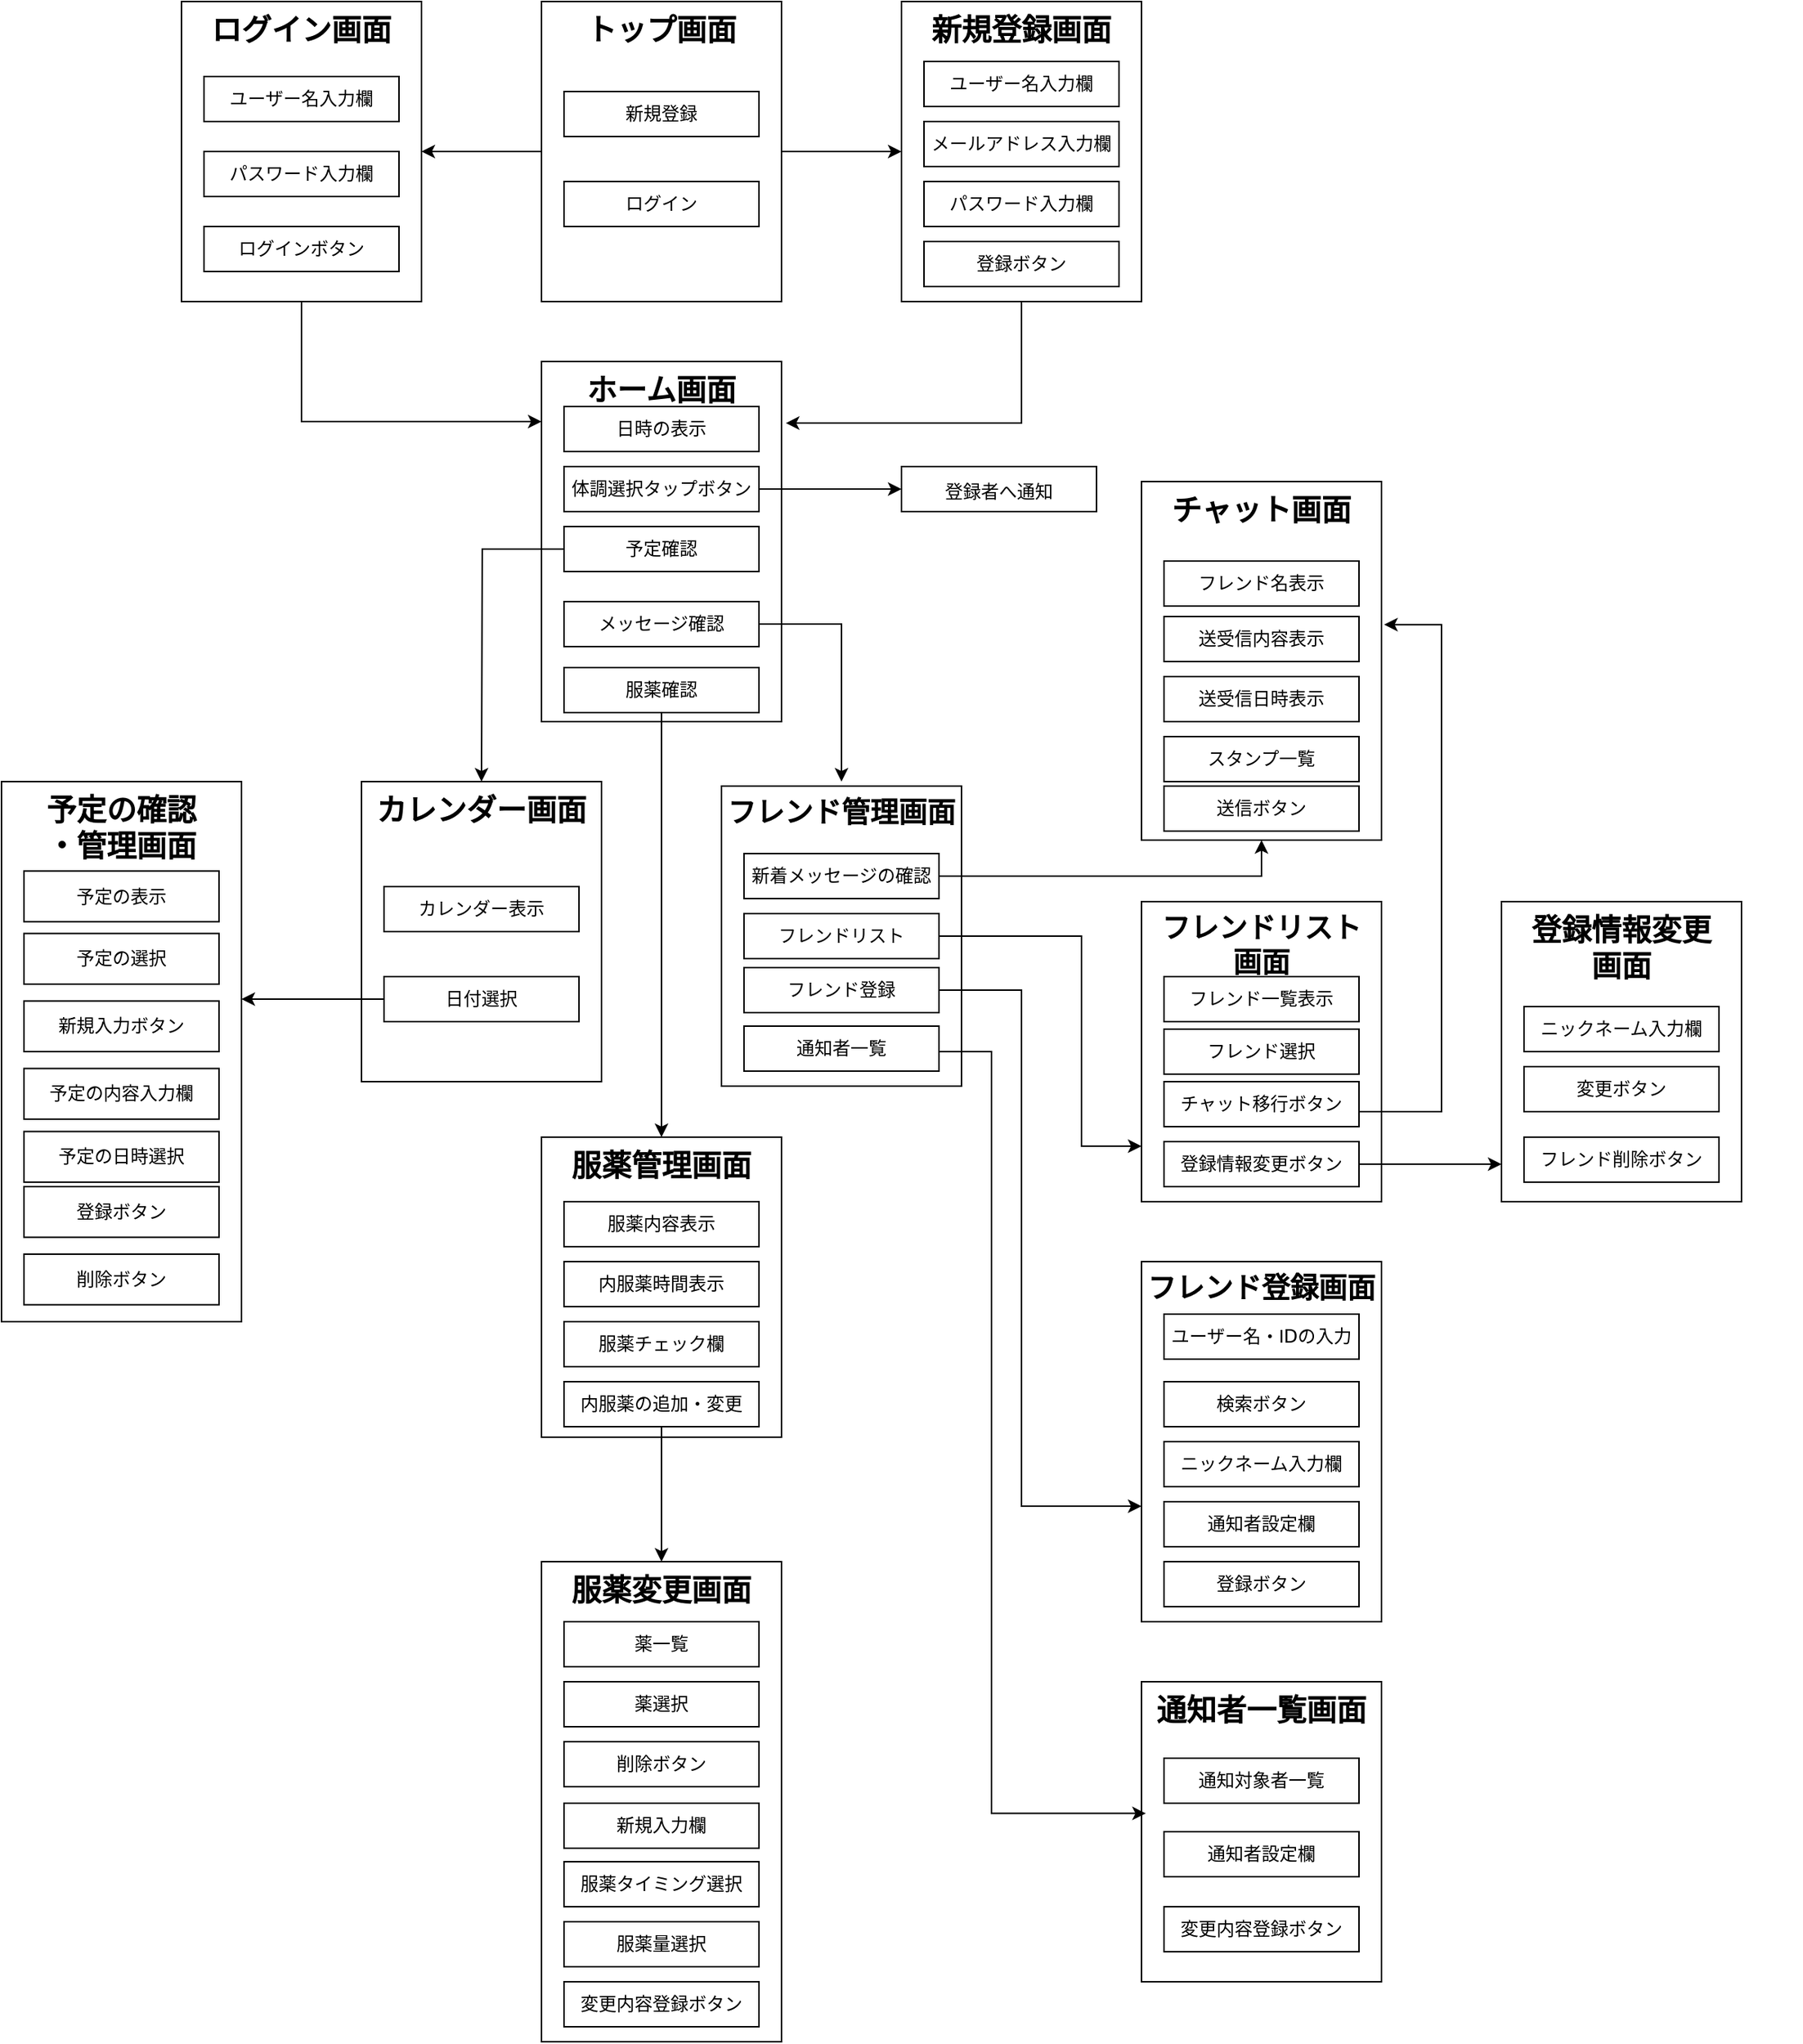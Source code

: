 <mxfile version="22.1.21" type="github">
  <diagram id="zXYdlJMxpkLPpKTD0zcQ" name="ページ1">
    <mxGraphModel dx="1500" dy="796" grid="1" gridSize="10" guides="1" tooltips="1" connect="1" arrows="1" fold="1" page="1" pageScale="1" pageWidth="1169" pageHeight="827" math="0" shadow="0">
      <root>
        <mxCell id="0" />
        <mxCell id="1" parent="0" />
        <mxCell id="gSIg1-qY6fK0YbSR8IV2-5" value="&lt;b style=&quot;border-color: var(--border-color); font-size: 20px;&quot;&gt;服薬管理画面&lt;/b&gt;" style="rounded=0;whiteSpace=wrap;html=1;fontSize=16;verticalAlign=top;align=center;" vertex="1" parent="1">
          <mxGeometry x="400" y="797" width="160" height="200" as="geometry" />
        </mxCell>
        <mxCell id="gSIg1-qY6fK0YbSR8IV2-4" value="&lt;b style=&quot;border-color: var(--border-color); color: rgb(0, 0, 0); font-family: Helvetica; font-style: normal; font-variant-ligatures: normal; font-variant-caps: normal; letter-spacing: normal; orphans: 2; text-indent: 0px; text-transform: none; widows: 2; word-spacing: 0px; -webkit-text-stroke-width: 0px; background-color: initial; text-decoration-thickness: initial; text-decoration-style: initial; text-decoration-color: initial; font-size: 12px; text-align: justify;&quot;&gt;&lt;font style=&quot;border-color: var(--border-color); font-size: 20px;&quot;&gt;ホーム画面&lt;/font&gt;&lt;/b&gt;&lt;br&gt;" style="rounded=0;whiteSpace=wrap;html=1;fontSize=16;verticalAlign=top;" vertex="1" parent="1">
          <mxGeometry x="400" y="280" width="160" height="240" as="geometry" />
        </mxCell>
        <mxCell id="8WLKLdAXPGA9mwzkF5FM-1" value="&lt;div style=&quot;text-align: justify;&quot;&gt;&lt;span style=&quot;background-color: initial; font-size: 20px;&quot;&gt;&lt;b&gt;チャット画面&lt;/b&gt;&lt;/span&gt;&lt;/div&gt;" style="rounded=0;whiteSpace=wrap;html=1;fontSize=16;verticalAlign=top;" vertex="1" parent="1">
          <mxGeometry x="800" y="360" width="160" height="239" as="geometry" />
        </mxCell>
        <mxCell id="8WLKLdAXPGA9mwzkF5FM-7" value="&lt;b style=&quot;border-color: var(--border-color); background-color: initial; font-size: 12px; text-align: justify;&quot;&gt;&lt;font style=&quot;border-color: var(--border-color); font-size: 20px;&quot;&gt;新規登録画面&lt;/font&gt;&lt;/b&gt;" style="rounded=0;whiteSpace=wrap;html=1;fontSize=16;verticalAlign=top;" vertex="1" parent="1">
          <mxGeometry x="640" y="40" width="160" height="200" as="geometry" />
        </mxCell>
        <mxCell id="0rlgu-Swk3jwepfzvg8y-5" style="edgeStyle=orthogonalEdgeStyle;rounded=0;orthogonalLoop=1;jettySize=auto;html=1;entryX=1;entryY=0.5;entryDx=0;entryDy=0;" edge="1" parent="1" source="8WLKLdAXPGA9mwzkF5FM-14" target="8WLKLdAXPGA9mwzkF5FM-51">
          <mxGeometry relative="1" as="geometry" />
        </mxCell>
        <mxCell id="0rlgu-Swk3jwepfzvg8y-6" style="edgeStyle=orthogonalEdgeStyle;rounded=0;orthogonalLoop=1;jettySize=auto;html=1;entryX=0;entryY=0.5;entryDx=0;entryDy=0;" edge="1" parent="1" source="8WLKLdAXPGA9mwzkF5FM-14" target="8WLKLdAXPGA9mwzkF5FM-7">
          <mxGeometry relative="1" as="geometry" />
        </mxCell>
        <mxCell id="8WLKLdAXPGA9mwzkF5FM-14" value="&lt;b style=&quot;border-color: var(--border-color); font-size: 12px; text-align: justify; background-color: initial;&quot;&gt;&lt;font style=&quot;border-color: var(--border-color); font-size: 20px;&quot;&gt;トップ画面&lt;/font&gt;&lt;/b&gt;" style="rounded=0;whiteSpace=wrap;html=1;fontSize=16;verticalAlign=top;" vertex="1" parent="1">
          <mxGeometry x="400" y="40" width="160" height="200" as="geometry" />
        </mxCell>
        <mxCell id="8WLKLdAXPGA9mwzkF5FM-15" value="日時の表示" style="rounded=0;whiteSpace=wrap;html=1;fillColor=#FFFFFF;strokeColor=#000000;" vertex="1" parent="1">
          <mxGeometry x="415" y="310" width="130" height="30" as="geometry" />
        </mxCell>
        <mxCell id="0rlgu-Swk3jwepfzvg8y-13" style="edgeStyle=orthogonalEdgeStyle;rounded=0;orthogonalLoop=1;jettySize=auto;html=1;entryX=0;entryY=0.5;entryDx=0;entryDy=0;" edge="1" parent="1" source="8WLKLdAXPGA9mwzkF5FM-19" target="8WLKLdAXPGA9mwzkF5FM-44">
          <mxGeometry relative="1" as="geometry" />
        </mxCell>
        <mxCell id="8WLKLdAXPGA9mwzkF5FM-19" value="体調選択タップボタン" style="rounded=0;whiteSpace=wrap;html=1;fillColor=#FFFFFF;strokeColor=#000000;" vertex="1" parent="1">
          <mxGeometry x="415" y="350" width="130" height="30" as="geometry" />
        </mxCell>
        <mxCell id="8WLKLdAXPGA9mwzkF5FM-26" value="ログイン" style="rounded=0;whiteSpace=wrap;html=1;fillColor=#FFFFFF;strokeColor=#000000;" vertex="1" parent="1">
          <mxGeometry x="415" y="160" width="130" height="30" as="geometry" />
        </mxCell>
        <mxCell id="8WLKLdAXPGA9mwzkF5FM-28" value="&lt;font style=&quot;font-size: 12px;&quot;&gt;新規登録&lt;/font&gt;" style="rounded=0;whiteSpace=wrap;html=1;fillColor=#FFFFFF;strokeColor=#000000;" vertex="1" parent="1">
          <mxGeometry x="415" y="100" width="130" height="30" as="geometry" />
        </mxCell>
        <mxCell id="8WLKLdAXPGA9mwzkF5FM-41" value="内服薬時間表示" style="rounded=0;whiteSpace=wrap;html=1;fillColor=#FFFFFF;strokeColor=#000000;" vertex="1" parent="1">
          <mxGeometry x="415" y="880" width="130" height="30" as="geometry" />
        </mxCell>
        <mxCell id="8WLKLdAXPGA9mwzkF5FM-44" value="&lt;span style=&quot;border-color: var(--border-color); text-align: justify; background-color: initial;&quot;&gt;&lt;font style=&quot;border-color: var(--border-color); font-size: 12px;&quot;&gt;登録者へ通知&lt;/font&gt;&lt;/span&gt;" style="rounded=0;whiteSpace=wrap;html=1;fontSize=16;fillColor=#FFFFFF;strokeColor=#000000;" vertex="1" parent="1">
          <mxGeometry x="640" y="350" width="130" height="30" as="geometry" />
        </mxCell>
        <mxCell id="8WLKLdAXPGA9mwzkF5FM-46" value="&lt;font style=&quot;font-size: 12px;&quot;&gt;登録ボタン&lt;/font&gt;" style="rounded=0;whiteSpace=wrap;html=1;fillColor=#FFFFFF;strokeColor=#000000;" vertex="1" parent="1">
          <mxGeometry x="655" y="200" width="130" height="30" as="geometry" />
        </mxCell>
        <mxCell id="8WLKLdAXPGA9mwzkF5FM-47" value="メールアドレス入力欄" style="rounded=0;whiteSpace=wrap;html=1;fillColor=#FFFFFF;strokeColor=#000000;" vertex="1" parent="1">
          <mxGeometry x="655" y="120" width="130" height="30" as="geometry" />
        </mxCell>
        <mxCell id="8WLKLdAXPGA9mwzkF5FM-48" value="&lt;font style=&quot;font-size: 12px;&quot;&gt;ユーザー名入力欄&lt;/font&gt;" style="rounded=0;whiteSpace=wrap;html=1;fillColor=#FFFFFF;strokeColor=#000000;" vertex="1" parent="1">
          <mxGeometry x="655" y="80" width="130" height="30" as="geometry" />
        </mxCell>
        <mxCell id="8WLKLdAXPGA9mwzkF5FM-49" value="パスワード入力欄" style="rounded=0;whiteSpace=wrap;html=1;fillColor=#FFFFFF;strokeColor=#000000;" vertex="1" parent="1">
          <mxGeometry x="655" y="160" width="130" height="30" as="geometry" />
        </mxCell>
        <mxCell id="8WLKLdAXPGA9mwzkF5FM-50" value="" style="group" vertex="1" connectable="0" parent="1">
          <mxGeometry x="160" y="40" width="160" height="200" as="geometry" />
        </mxCell>
        <mxCell id="8WLKLdAXPGA9mwzkF5FM-51" value="&lt;b style=&quot;border-color: var(--border-color); font-size: 12px; text-align: justify; background-color: initial;&quot;&gt;&lt;font style=&quot;border-color: var(--border-color); font-size: 20px;&quot;&gt;ログイン画面&lt;/font&gt;&lt;/b&gt;" style="rounded=0;whiteSpace=wrap;html=1;fontSize=16;verticalAlign=top;" vertex="1" parent="8WLKLdAXPGA9mwzkF5FM-50">
          <mxGeometry width="160" height="200" as="geometry" />
        </mxCell>
        <mxCell id="8WLKLdAXPGA9mwzkF5FM-52" value="ログインボタン" style="rounded=0;whiteSpace=wrap;html=1;fillColor=#FFFFFF;strokeColor=#000000;" vertex="1" parent="8WLKLdAXPGA9mwzkF5FM-50">
          <mxGeometry x="15" y="150" width="130" height="30" as="geometry" />
        </mxCell>
        <mxCell id="8WLKLdAXPGA9mwzkF5FM-53" value="パスワード入力欄" style="rounded=0;whiteSpace=wrap;html=1;fillColor=#FFFFFF;strokeColor=#000000;" vertex="1" parent="8WLKLdAXPGA9mwzkF5FM-50">
          <mxGeometry x="15" y="100" width="130" height="30" as="geometry" />
        </mxCell>
        <mxCell id="8WLKLdAXPGA9mwzkF5FM-54" value="&lt;font style=&quot;font-size: 12px;&quot;&gt;ユーザー名入力欄&lt;/font&gt;" style="rounded=0;whiteSpace=wrap;html=1;fillColor=#FFFFFF;strokeColor=#000000;" vertex="1" parent="8WLKLdAXPGA9mwzkF5FM-50">
          <mxGeometry x="15" y="50" width="130" height="30" as="geometry" />
        </mxCell>
        <mxCell id="hMFui25325vpyBuBLBgp-21" style="edgeStyle=orthogonalEdgeStyle;rounded=0;orthogonalLoop=1;jettySize=auto;html=1;" edge="1" parent="1" source="8WLKLdAXPGA9mwzkF5FM-56">
          <mxGeometry relative="1" as="geometry">
            <mxPoint x="360" y="560" as="targetPoint" />
          </mxGeometry>
        </mxCell>
        <mxCell id="8WLKLdAXPGA9mwzkF5FM-56" value="予定確認" style="rounded=0;whiteSpace=wrap;html=1;fillColor=#FFFFFF;strokeColor=#000000;" vertex="1" parent="1">
          <mxGeometry x="415" y="390" width="130" height="30" as="geometry" />
        </mxCell>
        <mxCell id="hMFui25325vpyBuBLBgp-44" style="edgeStyle=orthogonalEdgeStyle;rounded=0;orthogonalLoop=1;jettySize=auto;html=1;" edge="1" parent="1" source="8WLKLdAXPGA9mwzkF5FM-57">
          <mxGeometry relative="1" as="geometry">
            <mxPoint x="600" y="560" as="targetPoint" />
            <Array as="points">
              <mxPoint x="600" y="455" />
            </Array>
          </mxGeometry>
        </mxCell>
        <mxCell id="8WLKLdAXPGA9mwzkF5FM-57" value="メッセージ確認" style="rounded=0;whiteSpace=wrap;html=1;fillColor=#FFFFFF;strokeColor=#000000;" vertex="1" parent="1">
          <mxGeometry x="415" y="440" width="130" height="30" as="geometry" />
        </mxCell>
        <mxCell id="hMFui25325vpyBuBLBgp-8" value="服薬チェック欄" style="rounded=0;whiteSpace=wrap;html=1;fillColor=#FFFFFF;strokeColor=#000000;" vertex="1" parent="1">
          <mxGeometry x="415" y="920" width="130" height="30" as="geometry" />
        </mxCell>
        <mxCell id="hMFui25325vpyBuBLBgp-137" style="edgeStyle=orthogonalEdgeStyle;rounded=0;orthogonalLoop=1;jettySize=auto;html=1;" edge="1" parent="1" source="hMFui25325vpyBuBLBgp-9" target="hMFui25325vpyBuBLBgp-123">
          <mxGeometry relative="1" as="geometry" />
        </mxCell>
        <mxCell id="hMFui25325vpyBuBLBgp-9" value="内服薬の追加・変更" style="rounded=0;whiteSpace=wrap;html=1;fillColor=#FFFFFF;strokeColor=#000000;" vertex="1" parent="1">
          <mxGeometry x="415" y="960" width="130" height="30" as="geometry" />
        </mxCell>
        <mxCell id="hMFui25325vpyBuBLBgp-15" value="" style="group" vertex="1" connectable="0" parent="1">
          <mxGeometry x="1080" y="640" width="160" height="200" as="geometry" />
        </mxCell>
        <mxCell id="8WLKLdAXPGA9mwzkF5FM-10" value="&lt;b style=&quot;border-color: var(--border-color); font-size: 12px; text-align: justify; background-color: initial;&quot;&gt;&lt;font style=&quot;border-color: var(--border-color); font-size: 20px;&quot;&gt;登録情報変更&lt;br&gt;画面&lt;/font&gt;&lt;/b&gt;" style="rounded=0;whiteSpace=wrap;html=1;fontSize=16;verticalAlign=top;" vertex="1" parent="hMFui25325vpyBuBLBgp-15">
          <mxGeometry x="-40" width="160" height="200" as="geometry" />
        </mxCell>
        <mxCell id="8WLKLdAXPGA9mwzkF5FM-21" value="ニックネーム入力欄" style="rounded=0;whiteSpace=wrap;html=1;fillColor=#FFFFFF;strokeColor=#000000;" vertex="1" parent="hMFui25325vpyBuBLBgp-15">
          <mxGeometry x="-25" y="70" width="130" height="30" as="geometry" />
        </mxCell>
        <mxCell id="8WLKLdAXPGA9mwzkF5FM-29" style="edgeStyle=none;curved=1;rounded=0;orthogonalLoop=1;jettySize=auto;html=1;entryX=0.5;entryY=0;entryDx=0;entryDy=0;fontSize=12;startSize=8;endSize=8;" edge="1" parent="hMFui25325vpyBuBLBgp-15" source="8WLKLdAXPGA9mwzkF5FM-10" target="8WLKLdAXPGA9mwzkF5FM-10">
          <mxGeometry relative="1" as="geometry" />
        </mxCell>
        <mxCell id="hMFui25325vpyBuBLBgp-99" value="変更ボタン" style="rounded=0;whiteSpace=wrap;html=1;fillColor=#FFFFFF;strokeColor=#000000;" vertex="1" parent="hMFui25325vpyBuBLBgp-15">
          <mxGeometry x="-25" y="110" width="130" height="30" as="geometry" />
        </mxCell>
        <mxCell id="hMFui25325vpyBuBLBgp-16" value="" style="group" vertex="1" connectable="0" parent="1">
          <mxGeometry x="280" y="560" width="160" height="200" as="geometry" />
        </mxCell>
        <mxCell id="8WLKLdAXPGA9mwzkF5FM-9" value="&lt;b style=&quot;border-color: var(--border-color); font-size: 20px; text-align: justify;&quot;&gt;カレンダー画面&lt;/b&gt;" style="rounded=0;whiteSpace=wrap;html=1;fontSize=16;verticalAlign=top;" vertex="1" parent="hMFui25325vpyBuBLBgp-16">
          <mxGeometry width="160" height="200" as="geometry" />
        </mxCell>
        <mxCell id="8WLKLdAXPGA9mwzkF5FM-16" value="カレンダー表示" style="rounded=0;whiteSpace=wrap;html=1;fillColor=#FFFFFF;strokeColor=#000000;" vertex="1" parent="hMFui25325vpyBuBLBgp-16">
          <mxGeometry x="15" y="70" width="130" height="30" as="geometry" />
        </mxCell>
        <mxCell id="hMFui25325vpyBuBLBgp-135" style="edgeStyle=orthogonalEdgeStyle;rounded=0;orthogonalLoop=1;jettySize=auto;html=1;" edge="1" parent="hMFui25325vpyBuBLBgp-16" source="hMFui25325vpyBuBLBgp-104">
          <mxGeometry relative="1" as="geometry">
            <mxPoint x="-80" y="145.0" as="targetPoint" />
          </mxGeometry>
        </mxCell>
        <mxCell id="hMFui25325vpyBuBLBgp-104" value="日付選択" style="rounded=0;whiteSpace=wrap;html=1;fillColor=#FFFFFF;strokeColor=#000000;" vertex="1" parent="hMFui25325vpyBuBLBgp-16">
          <mxGeometry x="15" y="130" width="130" height="30" as="geometry" />
        </mxCell>
        <mxCell id="hMFui25325vpyBuBLBgp-46" value="スタンプ一覧" style="rounded=0;whiteSpace=wrap;html=1;fillColor=#FFFFFF;strokeColor=#000000;" vertex="1" parent="1">
          <mxGeometry x="815" y="530" width="130" height="30" as="geometry" />
        </mxCell>
        <mxCell id="hMFui25325vpyBuBLBgp-59" value="" style="group" vertex="1" connectable="0" parent="1">
          <mxGeometry x="815" y="1150" width="160" height="200" as="geometry" />
        </mxCell>
        <mxCell id="hMFui25325vpyBuBLBgp-35" value="&lt;div style=&quot;text-align: justify;&quot;&gt;&lt;span style=&quot;background-color: initial; font-size: 20px;&quot;&gt;&lt;b&gt;通知者一覧画面&lt;/b&gt;&lt;/span&gt;&lt;/div&gt;" style="rounded=0;whiteSpace=wrap;html=1;fontSize=16;verticalAlign=top;" vertex="1" parent="hMFui25325vpyBuBLBgp-59">
          <mxGeometry x="-15" y="10" width="160" height="200" as="geometry" />
        </mxCell>
        <mxCell id="hMFui25325vpyBuBLBgp-24" value="通知者設定欄" style="rounded=0;whiteSpace=wrap;html=1;fillColor=#FFFFFF;strokeColor=#000000;" vertex="1" parent="hMFui25325vpyBuBLBgp-59">
          <mxGeometry y="110" width="130" height="30" as="geometry" />
        </mxCell>
        <mxCell id="hMFui25325vpyBuBLBgp-43" value="変更内容登録ボタン" style="rounded=0;whiteSpace=wrap;html=1;fillColor=#FFFFFF;strokeColor=#000000;" vertex="1" parent="hMFui25325vpyBuBLBgp-59">
          <mxGeometry y="160" width="130" height="30" as="geometry" />
        </mxCell>
        <mxCell id="hMFui25325vpyBuBLBgp-48" value="通知対象者一覧" style="rounded=0;whiteSpace=wrap;html=1;fillColor=#FFFFFF;strokeColor=#000000;" vertex="1" parent="hMFui25325vpyBuBLBgp-59">
          <mxGeometry y="61" width="130" height="30" as="geometry" />
        </mxCell>
        <mxCell id="hMFui25325vpyBuBLBgp-47" value="送信ボタン" style="rounded=0;whiteSpace=wrap;html=1;fillColor=#FFFFFF;strokeColor=#000000;" vertex="1" parent="1">
          <mxGeometry x="815" y="563" width="130" height="30" as="geometry" />
        </mxCell>
        <mxCell id="hMFui25325vpyBuBLBgp-87" value="" style="group" vertex="1" connectable="0" parent="1">
          <mxGeometry x="520" y="563" width="160" height="200" as="geometry" />
        </mxCell>
        <mxCell id="hMFui25325vpyBuBLBgp-82" value="&lt;b style=&quot;border-color: var(--border-color); font-size: 19px; text-align: justify;&quot;&gt;フレンド管理画面&lt;/b&gt;" style="rounded=0;whiteSpace=wrap;html=1;fontSize=16;verticalAlign=top;container=0;" vertex="1" parent="hMFui25325vpyBuBLBgp-87">
          <mxGeometry width="160" height="200" as="geometry" />
        </mxCell>
        <mxCell id="hMFui25325vpyBuBLBgp-83" value="新着メッセージの確認" style="rounded=0;whiteSpace=wrap;html=1;fillColor=#FFFFFF;strokeColor=#000000;container=0;" vertex="1" parent="hMFui25325vpyBuBLBgp-87">
          <mxGeometry x="15" y="45" width="130" height="30" as="geometry" />
        </mxCell>
        <mxCell id="hMFui25325vpyBuBLBgp-91" style="edgeStyle=orthogonalEdgeStyle;rounded=0;orthogonalLoop=1;jettySize=auto;html=1;" edge="1" parent="hMFui25325vpyBuBLBgp-87" source="hMFui25325vpyBuBLBgp-84">
          <mxGeometry relative="1" as="geometry">
            <mxPoint x="280" y="240.0" as="targetPoint" />
            <Array as="points">
              <mxPoint x="240" y="100" />
              <mxPoint x="240" y="240" />
            </Array>
          </mxGeometry>
        </mxCell>
        <mxCell id="hMFui25325vpyBuBLBgp-84" value="フレンドリスト" style="rounded=0;whiteSpace=wrap;html=1;fillColor=#FFFFFF;strokeColor=#000000;container=0;" vertex="1" parent="hMFui25325vpyBuBLBgp-87">
          <mxGeometry x="15" y="85" width="130" height="30" as="geometry" />
        </mxCell>
        <mxCell id="hMFui25325vpyBuBLBgp-93" style="edgeStyle=orthogonalEdgeStyle;rounded=0;orthogonalLoop=1;jettySize=auto;html=1;" edge="1" parent="hMFui25325vpyBuBLBgp-87" source="hMFui25325vpyBuBLBgp-85">
          <mxGeometry relative="1" as="geometry">
            <mxPoint x="280" y="480.0" as="targetPoint" />
            <Array as="points">
              <mxPoint x="200" y="136" />
              <mxPoint x="200" y="480" />
            </Array>
          </mxGeometry>
        </mxCell>
        <mxCell id="hMFui25325vpyBuBLBgp-85" value="フレンド登録" style="rounded=0;whiteSpace=wrap;html=1;fillColor=#FFFFFF;strokeColor=#000000;container=0;" vertex="1" parent="hMFui25325vpyBuBLBgp-87">
          <mxGeometry x="15" y="121" width="130" height="30" as="geometry" />
        </mxCell>
        <mxCell id="hMFui25325vpyBuBLBgp-86" value="通知者一覧" style="rounded=0;whiteSpace=wrap;html=1;fillColor=#FFFFFF;strokeColor=#000000;container=0;" vertex="1" parent="hMFui25325vpyBuBLBgp-87">
          <mxGeometry x="15" y="160" width="130" height="30" as="geometry" />
        </mxCell>
        <mxCell id="hMFui25325vpyBuBLBgp-88" value="" style="group" vertex="1" connectable="0" parent="1">
          <mxGeometry x="800" y="640" width="160" height="200" as="geometry" />
        </mxCell>
        <mxCell id="hMFui25325vpyBuBLBgp-64" value="&lt;div style=&quot;font-size: 19px;&quot;&gt;&lt;font style=&quot;font-size: 19px;&quot;&gt;&lt;b style=&quot;&quot;&gt;フレンド&lt;/b&gt;&lt;b style=&quot;background-color: initial;&quot;&gt;リスト&lt;/b&gt;&lt;/font&gt;&lt;/div&gt;&lt;div style=&quot;font-size: 19px;&quot;&gt;&lt;b style=&quot;background-color: initial;&quot;&gt;&lt;font style=&quot;font-size: 19px;&quot;&gt;画面&lt;/font&gt;&lt;/b&gt;&lt;/div&gt;" style="rounded=0;whiteSpace=wrap;html=1;fontSize=16;verticalAlign=top;align=center;" vertex="1" parent="hMFui25325vpyBuBLBgp-88">
          <mxGeometry width="160" height="200" as="geometry" />
        </mxCell>
        <mxCell id="hMFui25325vpyBuBLBgp-77" value="フレンド一覧表示" style="rounded=0;whiteSpace=wrap;html=1;fillColor=#FFFFFF;strokeColor=#000000;" vertex="1" parent="hMFui25325vpyBuBLBgp-88">
          <mxGeometry x="15" y="50" width="130" height="30" as="geometry" />
        </mxCell>
        <mxCell id="hMFui25325vpyBuBLBgp-80" value="チャット移行ボタン" style="rounded=0;whiteSpace=wrap;html=1;fillColor=#FFFFFF;strokeColor=#000000;" vertex="1" parent="hMFui25325vpyBuBLBgp-88">
          <mxGeometry x="15" y="120" width="130" height="30" as="geometry" />
        </mxCell>
        <mxCell id="hMFui25325vpyBuBLBgp-81" value="登録情報変更ボタン" style="rounded=0;whiteSpace=wrap;html=1;fillColor=#FFFFFF;strokeColor=#000000;" vertex="1" parent="hMFui25325vpyBuBLBgp-88">
          <mxGeometry x="15" y="160" width="130" height="30" as="geometry" />
        </mxCell>
        <mxCell id="hMFui25325vpyBuBLBgp-105" value="フレンド選択" style="rounded=0;whiteSpace=wrap;html=1;fillColor=#FFFFFF;strokeColor=#000000;" vertex="1" parent="hMFui25325vpyBuBLBgp-88">
          <mxGeometry x="15" y="85" width="130" height="30" as="geometry" />
        </mxCell>
        <mxCell id="hMFui25325vpyBuBLBgp-89" style="edgeStyle=orthogonalEdgeStyle;rounded=0;orthogonalLoop=1;jettySize=auto;html=1;" edge="1" parent="1" source="hMFui25325vpyBuBLBgp-83" target="8WLKLdAXPGA9mwzkF5FM-1">
          <mxGeometry relative="1" as="geometry" />
        </mxCell>
        <mxCell id="hMFui25325vpyBuBLBgp-92" style="edgeStyle=orthogonalEdgeStyle;rounded=0;orthogonalLoop=1;jettySize=auto;html=1;entryX=1.011;entryY=0.399;entryDx=0;entryDy=0;entryPerimeter=0;" edge="1" parent="1" source="hMFui25325vpyBuBLBgp-80" target="8WLKLdAXPGA9mwzkF5FM-1">
          <mxGeometry relative="1" as="geometry">
            <Array as="points">
              <mxPoint x="1000" y="780" />
              <mxPoint x="1000" y="455" />
            </Array>
          </mxGeometry>
        </mxCell>
        <mxCell id="hMFui25325vpyBuBLBgp-94" style="edgeStyle=orthogonalEdgeStyle;rounded=0;orthogonalLoop=1;jettySize=auto;html=1;entryX=0.018;entryY=0.439;entryDx=0;entryDy=0;entryPerimeter=0;" edge="1" parent="1" source="hMFui25325vpyBuBLBgp-86" target="hMFui25325vpyBuBLBgp-35">
          <mxGeometry relative="1" as="geometry">
            <Array as="points">
              <mxPoint x="700" y="740" />
              <mxPoint x="700" y="1248" />
            </Array>
          </mxGeometry>
        </mxCell>
        <mxCell id="hMFui25325vpyBuBLBgp-95" style="edgeStyle=orthogonalEdgeStyle;rounded=0;orthogonalLoop=1;jettySize=auto;html=1;entryX=0;entryY=0.875;entryDx=0;entryDy=0;entryPerimeter=0;" edge="1" parent="1" source="hMFui25325vpyBuBLBgp-81" target="8WLKLdAXPGA9mwzkF5FM-10">
          <mxGeometry relative="1" as="geometry" />
        </mxCell>
        <mxCell id="8WLKLdAXPGA9mwzkF5FM-59" value="&lt;div style=&quot;text-align: justify;&quot;&gt;&lt;span style=&quot;background-color: initial;&quot;&gt;&lt;b style=&quot;&quot;&gt;&lt;font style=&quot;font-size: 19px;&quot;&gt;フレンド登録画面&lt;/font&gt;&lt;/b&gt;&lt;/span&gt;&lt;/div&gt;" style="rounded=0;whiteSpace=wrap;html=1;fontSize=16;verticalAlign=top;container=0;" vertex="1" parent="1">
          <mxGeometry x="800" y="880" width="160" height="240" as="geometry" />
        </mxCell>
        <mxCell id="8WLKLdAXPGA9mwzkF5FM-60" value="検索ボタン" style="rounded=0;whiteSpace=wrap;html=1;fillColor=#FFFFFF;strokeColor=#000000;container=0;" vertex="1" parent="1">
          <mxGeometry x="815" y="960" width="130" height="30" as="geometry" />
        </mxCell>
        <mxCell id="0rlgu-Swk3jwepfzvg8y-2" value="ユーザー名・IⅮの入力" style="rounded=0;whiteSpace=wrap;html=1;fillColor=#FFFFFF;strokeColor=#000000;container=0;" vertex="1" parent="1">
          <mxGeometry x="815" y="915" width="130" height="30" as="geometry" />
        </mxCell>
        <mxCell id="hMFui25325vpyBuBLBgp-34" value="通知者設定欄" style="rounded=0;whiteSpace=wrap;html=1;fillColor=#FFFFFF;strokeColor=#000000;container=0;" vertex="1" parent="1">
          <mxGeometry x="815" y="1040" width="130" height="30" as="geometry" />
        </mxCell>
        <mxCell id="8WLKLdAXPGA9mwzkF5FM-62" value="登録ボタン" style="rounded=0;whiteSpace=wrap;html=1;fillColor=#FFFFFF;strokeColor=#000000;container=0;" vertex="1" parent="1">
          <mxGeometry x="815" y="1080" width="130" height="30" as="geometry" />
        </mxCell>
        <mxCell id="hMFui25325vpyBuBLBgp-96" value="ニックネーム入力欄" style="rounded=0;whiteSpace=wrap;html=1;fillColor=#FFFFFF;strokeColor=#000000;" vertex="1" parent="1">
          <mxGeometry x="815" y="1000" width="130" height="30" as="geometry" />
        </mxCell>
        <mxCell id="8WLKLdAXPGA9mwzkF5FM-17" value="フレンド削除ボタン" style="rounded=0;whiteSpace=wrap;html=1;fillColor=#FFFFFF;strokeColor=#000000;" vertex="1" parent="1">
          <mxGeometry x="1055" y="797" width="130" height="30" as="geometry" />
        </mxCell>
        <mxCell id="hMFui25325vpyBuBLBgp-108" value="" style="group" vertex="1" connectable="0" parent="1">
          <mxGeometry x="40" y="560" width="160" height="360" as="geometry" />
        </mxCell>
        <mxCell id="0rlgu-Swk3jwepfzvg8y-1" value="&lt;div style=&quot;&quot;&gt;&lt;b style=&quot;border-color: var(--border-color); font-size: 20px;&quot;&gt;予定の確認&lt;/b&gt;&lt;/div&gt;&lt;div style=&quot;&quot;&gt;&lt;b style=&quot;border-color: var(--border-color); font-size: 20px;&quot;&gt;・&lt;/b&gt;&lt;b style=&quot;background-color: initial; border-color: var(--border-color); font-size: 20px;&quot;&gt;管理&lt;/b&gt;&lt;b style=&quot;background-color: initial; border-color: var(--border-color); font-size: 20px;&quot;&gt;画面&lt;/b&gt;&lt;/div&gt;" style="rounded=0;whiteSpace=wrap;html=1;fontSize=16;verticalAlign=top;" vertex="1" parent="hMFui25325vpyBuBLBgp-108">
          <mxGeometry width="160" height="360.0" as="geometry" />
        </mxCell>
        <mxCell id="8WLKLdAXPGA9mwzkF5FM-40" value="予定の表示" style="rounded=0;whiteSpace=wrap;html=1;fillColor=#FFFFFF;strokeColor=#000000;" vertex="1" parent="hMFui25325vpyBuBLBgp-108">
          <mxGeometry x="15" y="59.625" width="130" height="33.75" as="geometry" />
        </mxCell>
        <mxCell id="hMFui25325vpyBuBLBgp-6" value="予定の内容入力欄" style="rounded=0;whiteSpace=wrap;html=1;fillColor=#FFFFFF;strokeColor=#000000;" vertex="1" parent="hMFui25325vpyBuBLBgp-108">
          <mxGeometry x="15" y="191.25" width="130" height="33.75" as="geometry" />
        </mxCell>
        <mxCell id="hMFui25325vpyBuBLBgp-7" value="登録ボタン" style="rounded=0;whiteSpace=wrap;html=1;fillColor=#FFFFFF;strokeColor=#000000;" vertex="1" parent="hMFui25325vpyBuBLBgp-108">
          <mxGeometry x="15" y="270" width="130" height="33.75" as="geometry" />
        </mxCell>
        <mxCell id="hMFui25325vpyBuBLBgp-101" value="削除ボタン" style="rounded=0;whiteSpace=wrap;html=1;fillColor=#FFFFFF;strokeColor=#000000;" vertex="1" parent="hMFui25325vpyBuBLBgp-108">
          <mxGeometry x="15" y="315.0" width="130" height="33.75" as="geometry" />
        </mxCell>
        <mxCell id="hMFui25325vpyBuBLBgp-102" value="新規入力ボタン" style="rounded=0;whiteSpace=wrap;html=1;fillColor=#FFFFFF;strokeColor=#000000;" vertex="1" parent="hMFui25325vpyBuBLBgp-108">
          <mxGeometry x="15" y="146.25" width="130" height="33.75" as="geometry" />
        </mxCell>
        <mxCell id="hMFui25325vpyBuBLBgp-139" value="予定の日時選択" style="rounded=0;whiteSpace=wrap;html=1;fillColor=#FFFFFF;strokeColor=#000000;" vertex="1" parent="hMFui25325vpyBuBLBgp-108">
          <mxGeometry x="15" y="233.25" width="130" height="33.75" as="geometry" />
        </mxCell>
        <mxCell id="hMFui25325vpyBuBLBgp-138" value="予定の選択" style="rounded=0;whiteSpace=wrap;html=1;fillColor=#FFFFFF;strokeColor=#000000;" vertex="1" parent="hMFui25325vpyBuBLBgp-108">
          <mxGeometry x="15" y="101.25" width="130" height="33.75" as="geometry" />
        </mxCell>
        <mxCell id="hMFui25325vpyBuBLBgp-121" style="edgeStyle=orthogonalEdgeStyle;rounded=0;orthogonalLoop=1;jettySize=auto;html=1;entryX=0.5;entryY=0;entryDx=0;entryDy=0;" edge="1" parent="1" source="hMFui25325vpyBuBLBgp-115" target="gSIg1-qY6fK0YbSR8IV2-5">
          <mxGeometry relative="1" as="geometry" />
        </mxCell>
        <mxCell id="hMFui25325vpyBuBLBgp-115" value="服薬確認" style="rounded=0;whiteSpace=wrap;html=1;fillColor=#FFFFFF;strokeColor=#000000;" vertex="1" parent="1">
          <mxGeometry x="415" y="484" width="130" height="30" as="geometry" />
        </mxCell>
        <mxCell id="hMFui25325vpyBuBLBgp-117" style="edgeStyle=orthogonalEdgeStyle;rounded=0;orthogonalLoop=1;jettySize=auto;html=1;entryX=1.018;entryY=0.171;entryDx=0;entryDy=0;entryPerimeter=0;" edge="1" parent="1" source="8WLKLdAXPGA9mwzkF5FM-7" target="gSIg1-qY6fK0YbSR8IV2-4">
          <mxGeometry relative="1" as="geometry">
            <Array as="points">
              <mxPoint x="720" y="321" />
            </Array>
          </mxGeometry>
        </mxCell>
        <mxCell id="hMFui25325vpyBuBLBgp-120" style="edgeStyle=orthogonalEdgeStyle;rounded=0;orthogonalLoop=1;jettySize=auto;html=1;" edge="1" parent="1" source="8WLKLdAXPGA9mwzkF5FM-51">
          <mxGeometry relative="1" as="geometry">
            <mxPoint x="400" y="320" as="targetPoint" />
            <Array as="points">
              <mxPoint x="240" y="320" />
            </Array>
          </mxGeometry>
        </mxCell>
        <mxCell id="hMFui25325vpyBuBLBgp-122" value="服薬内容表示" style="rounded=0;whiteSpace=wrap;html=1;fillColor=#FFFFFF;strokeColor=#000000;" vertex="1" parent="1">
          <mxGeometry x="415" y="840" width="130" height="30" as="geometry" />
        </mxCell>
        <mxCell id="hMFui25325vpyBuBLBgp-123" value="&lt;b style=&quot;border-color: var(--border-color); font-size: 20px;&quot;&gt;服薬変更画面&lt;/b&gt;" style="rounded=0;whiteSpace=wrap;html=1;fontSize=16;verticalAlign=top;align=center;" vertex="1" parent="1">
          <mxGeometry x="400" y="1080" width="160" height="320" as="geometry" />
        </mxCell>
        <mxCell id="hMFui25325vpyBuBLBgp-124" value="新規入力欄" style="rounded=0;whiteSpace=wrap;html=1;fillColor=#FFFFFF;strokeColor=#000000;" vertex="1" parent="1">
          <mxGeometry x="415" y="1241" width="130" height="30" as="geometry" />
        </mxCell>
        <mxCell id="hMFui25325vpyBuBLBgp-125" value="薬選択" style="rounded=0;whiteSpace=wrap;html=1;fillColor=#FFFFFF;strokeColor=#000000;" vertex="1" parent="1">
          <mxGeometry x="415" y="1160" width="130" height="30" as="geometry" />
        </mxCell>
        <mxCell id="hMFui25325vpyBuBLBgp-126" value="変更内容登録ボタン" style="rounded=0;whiteSpace=wrap;html=1;fillColor=#FFFFFF;strokeColor=#000000;" vertex="1" parent="1">
          <mxGeometry x="415" y="1360" width="130" height="30" as="geometry" />
        </mxCell>
        <mxCell id="hMFui25325vpyBuBLBgp-127" value="薬一覧" style="rounded=0;whiteSpace=wrap;html=1;fillColor=#FFFFFF;strokeColor=#000000;" vertex="1" parent="1">
          <mxGeometry x="415" y="1120" width="130" height="30" as="geometry" />
        </mxCell>
        <mxCell id="hMFui25325vpyBuBLBgp-128" value="削除ボタン" style="rounded=0;whiteSpace=wrap;html=1;fillColor=#FFFFFF;strokeColor=#000000;" vertex="1" parent="1">
          <mxGeometry x="415" y="1200" width="130" height="30" as="geometry" />
        </mxCell>
        <mxCell id="hMFui25325vpyBuBLBgp-129" value="服薬タイミング選択" style="rounded=0;whiteSpace=wrap;html=1;fillColor=#FFFFFF;strokeColor=#000000;" vertex="1" parent="1">
          <mxGeometry x="415" y="1280" width="130" height="30" as="geometry" />
        </mxCell>
        <mxCell id="hMFui25325vpyBuBLBgp-130" value="服薬量選択" style="rounded=0;whiteSpace=wrap;html=1;fillColor=#FFFFFF;strokeColor=#000000;" vertex="1" parent="1">
          <mxGeometry x="415" y="1320" width="130" height="30" as="geometry" />
        </mxCell>
        <mxCell id="hMFui25325vpyBuBLBgp-131" value="フレンド名表示" style="rounded=0;whiteSpace=wrap;html=1;fillColor=#FFFFFF;strokeColor=#000000;" vertex="1" parent="1">
          <mxGeometry x="815" y="413" width="130" height="30" as="geometry" />
        </mxCell>
        <mxCell id="hMFui25325vpyBuBLBgp-132" value="送受信内容表示" style="rounded=0;whiteSpace=wrap;html=1;fillColor=#FFFFFF;strokeColor=#000000;" vertex="1" parent="1">
          <mxGeometry x="815" y="450" width="130" height="30" as="geometry" />
        </mxCell>
        <mxCell id="hMFui25325vpyBuBLBgp-133" value="送受信日時表示" style="rounded=0;whiteSpace=wrap;html=1;fillColor=#FFFFFF;strokeColor=#000000;" vertex="1" parent="1">
          <mxGeometry x="815" y="490" width="130" height="30" as="geometry" />
        </mxCell>
      </root>
    </mxGraphModel>
  </diagram>
</mxfile>
